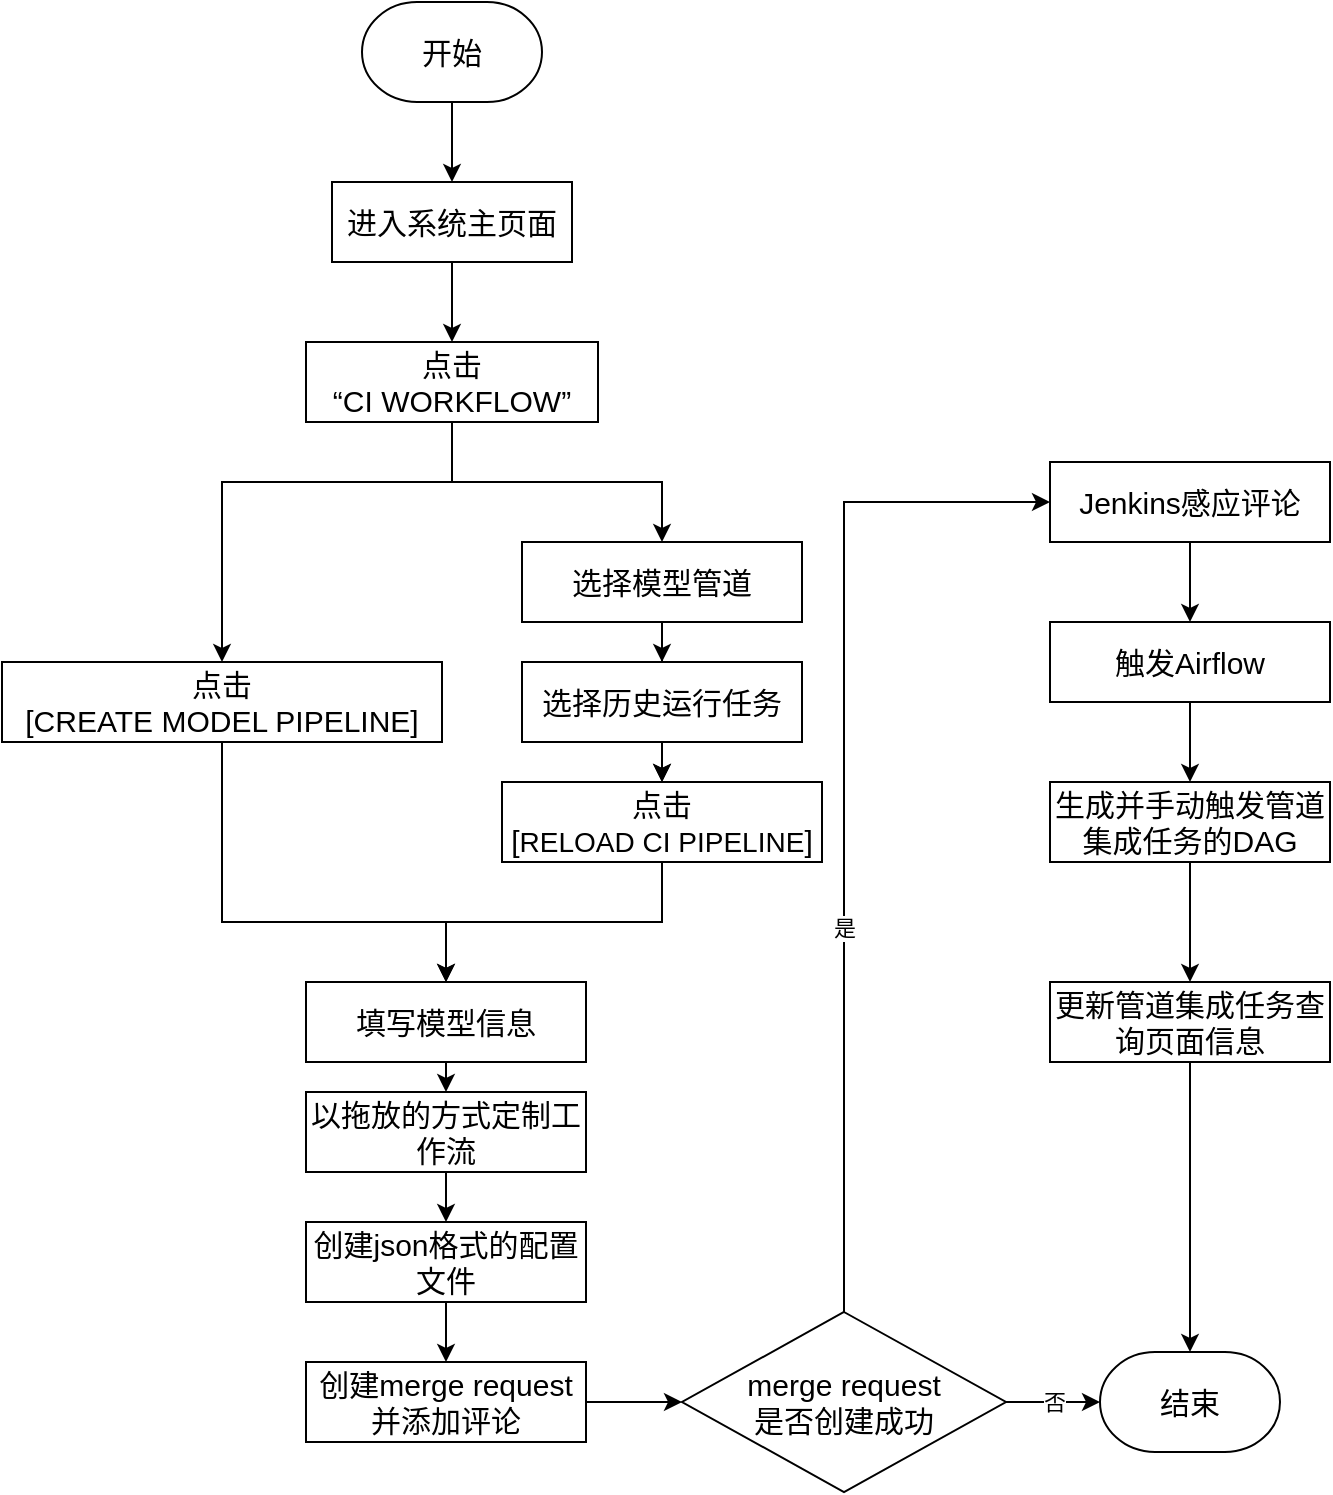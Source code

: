 <mxfile version="14.6.11" type="github">
  <diagram id="h-_epVCW1KijTZJuSnWB" name="第 1 页">
    <mxGraphModel dx="782" dy="381" grid="1" gridSize="10" guides="1" tooltips="1" connect="1" arrows="1" fold="1" page="1" pageScale="1" pageWidth="827" pageHeight="1169" math="0" shadow="0">
      <root>
        <mxCell id="0" />
        <mxCell id="1" parent="0" />
        <mxCell id="ekuATIdbjf78deo_ckGt-6" style="edgeStyle=orthogonalEdgeStyle;rounded=0;orthogonalLoop=1;jettySize=auto;html=1;exitX=0.5;exitY=1;exitDx=0;exitDy=0;exitPerimeter=0;entryX=0.5;entryY=0;entryDx=0;entryDy=0;" parent="1" source="ekuATIdbjf78deo_ckGt-1" target="ekuATIdbjf78deo_ckGt-2" edge="1">
          <mxGeometry relative="1" as="geometry" />
        </mxCell>
        <mxCell id="ekuATIdbjf78deo_ckGt-1" value="开始" style="strokeWidth=1;html=1;shape=mxgraph.flowchart.terminator;whiteSpace=wrap;rounded=1;glass=0;fontSize=15;" parent="1" vertex="1">
          <mxGeometry x="310" y="40" width="90" height="50" as="geometry" />
        </mxCell>
        <mxCell id="ekuATIdbjf78deo_ckGt-8" style="edgeStyle=orthogonalEdgeStyle;rounded=0;orthogonalLoop=1;jettySize=auto;html=1;exitX=0.5;exitY=1;exitDx=0;exitDy=0;" parent="1" source="ekuATIdbjf78deo_ckGt-2" target="ekuATIdbjf78deo_ckGt-4" edge="1">
          <mxGeometry relative="1" as="geometry" />
        </mxCell>
        <mxCell id="ekuATIdbjf78deo_ckGt-2" value="&lt;font style=&quot;font-size: 15px&quot;&gt;进入系统主页面&lt;/font&gt;" style="rounded=0;whiteSpace=wrap;html=1;" parent="1" vertex="1">
          <mxGeometry x="295" y="130" width="120" height="40" as="geometry" />
        </mxCell>
        <mxCell id="ekuATIdbjf78deo_ckGt-9" style="edgeStyle=orthogonalEdgeStyle;rounded=0;orthogonalLoop=1;jettySize=auto;html=1;exitX=0.5;exitY=1;exitDx=0;exitDy=0;entryX=0.5;entryY=0;entryDx=0;entryDy=0;" parent="1" source="ekuATIdbjf78deo_ckGt-4" target="ekuATIdbjf78deo_ckGt-5" edge="1">
          <mxGeometry relative="1" as="geometry">
            <Array as="points">
              <mxPoint x="355" y="280" />
              <mxPoint x="240" y="280" />
            </Array>
          </mxGeometry>
        </mxCell>
        <mxCell id="ekuATIdbjf78deo_ckGt-13" style="edgeStyle=orthogonalEdgeStyle;rounded=0;orthogonalLoop=1;jettySize=auto;html=1;exitX=0.5;exitY=1;exitDx=0;exitDy=0;entryX=0.5;entryY=0;entryDx=0;entryDy=0;" parent="1" source="ekuATIdbjf78deo_ckGt-4" target="ekuATIdbjf78deo_ckGt-10" edge="1">
          <mxGeometry relative="1" as="geometry" />
        </mxCell>
        <mxCell id="ekuATIdbjf78deo_ckGt-4" value="&lt;span style=&quot;font-size: 15px&quot;&gt;点击&lt;br&gt;“CI WORKFLOW”&lt;/span&gt;" style="rounded=0;whiteSpace=wrap;html=1;" parent="1" vertex="1">
          <mxGeometry x="282" y="210" width="146" height="40" as="geometry" />
        </mxCell>
        <mxCell id="ekuATIdbjf78deo_ckGt-24" style="edgeStyle=orthogonalEdgeStyle;rounded=0;orthogonalLoop=1;jettySize=auto;html=1;exitX=0.5;exitY=1;exitDx=0;exitDy=0;entryX=0.5;entryY=0;entryDx=0;entryDy=0;" parent="1" source="ekuATIdbjf78deo_ckGt-5" target="ekuATIdbjf78deo_ckGt-17" edge="1">
          <mxGeometry relative="1" as="geometry">
            <Array as="points">
              <mxPoint x="240" y="500" />
              <mxPoint x="352" y="500" />
            </Array>
          </mxGeometry>
        </mxCell>
        <mxCell id="ekuATIdbjf78deo_ckGt-5" value="&lt;span style=&quot;font-size: 15px&quot;&gt;点击&lt;br&gt;[CREATE MODEL PIPELINE]&lt;/span&gt;" style="rounded=0;whiteSpace=wrap;html=1;" parent="1" vertex="1">
          <mxGeometry x="130" y="370" width="220" height="40" as="geometry" />
        </mxCell>
        <mxCell id="ekuATIdbjf78deo_ckGt-15" style="edgeStyle=orthogonalEdgeStyle;rounded=0;orthogonalLoop=1;jettySize=auto;html=1;exitX=0.5;exitY=1;exitDx=0;exitDy=0;entryX=0.5;entryY=0;entryDx=0;entryDy=0;" parent="1" source="ekuATIdbjf78deo_ckGt-10" target="ekuATIdbjf78deo_ckGt-11" edge="1">
          <mxGeometry relative="1" as="geometry" />
        </mxCell>
        <mxCell id="ekuATIdbjf78deo_ckGt-20" value="" style="edgeStyle=orthogonalEdgeStyle;rounded=0;orthogonalLoop=1;jettySize=auto;html=1;" parent="1" source="ekuATIdbjf78deo_ckGt-10" target="ekuATIdbjf78deo_ckGt-12" edge="1">
          <mxGeometry relative="1" as="geometry" />
        </mxCell>
        <mxCell id="ekuATIdbjf78deo_ckGt-10" value="&lt;span style=&quot;font-size: 15px&quot;&gt;选择模型管道&lt;br&gt;&lt;/span&gt;" style="rounded=0;whiteSpace=wrap;html=1;" parent="1" vertex="1">
          <mxGeometry x="390" y="310" width="140" height="40" as="geometry" />
        </mxCell>
        <mxCell id="ekuATIdbjf78deo_ckGt-16" style="edgeStyle=orthogonalEdgeStyle;rounded=0;orthogonalLoop=1;jettySize=auto;html=1;exitX=0.5;exitY=1;exitDx=0;exitDy=0;entryX=0.5;entryY=0;entryDx=0;entryDy=0;" parent="1" source="ekuATIdbjf78deo_ckGt-11" target="ekuATIdbjf78deo_ckGt-12" edge="1">
          <mxGeometry relative="1" as="geometry" />
        </mxCell>
        <mxCell id="ekuATIdbjf78deo_ckGt-11" value="&lt;span style=&quot;font-size: 15px&quot;&gt;选择历史运行任务&lt;br&gt;&lt;/span&gt;" style="rounded=0;whiteSpace=wrap;html=1;" parent="1" vertex="1">
          <mxGeometry x="390" y="370" width="140" height="40" as="geometry" />
        </mxCell>
        <mxCell id="ekuATIdbjf78deo_ckGt-27" style="edgeStyle=orthogonalEdgeStyle;rounded=0;orthogonalLoop=1;jettySize=auto;html=1;exitX=0.5;exitY=1;exitDx=0;exitDy=0;entryX=0.5;entryY=0;entryDx=0;entryDy=0;" parent="1" source="ekuATIdbjf78deo_ckGt-12" target="ekuATIdbjf78deo_ckGt-17" edge="1">
          <mxGeometry relative="1" as="geometry" />
        </mxCell>
        <mxCell id="ekuATIdbjf78deo_ckGt-12" value="&lt;span style=&quot;font-size: 15px&quot;&gt;点击&lt;br&gt;[&lt;/span&gt;&lt;span style=&quot;font-size: 10.5pt&quot;&gt;RELOAD CI PIPELINE&lt;/span&gt;&lt;span style=&quot;font-size: 15px&quot;&gt;]&lt;/span&gt;" style="rounded=0;whiteSpace=wrap;html=1;" parent="1" vertex="1">
          <mxGeometry x="380" y="430" width="160" height="40" as="geometry" />
        </mxCell>
        <mxCell id="ekuATIdbjf78deo_ckGt-28" style="edgeStyle=orthogonalEdgeStyle;rounded=0;orthogonalLoop=1;jettySize=auto;html=1;exitX=0.5;exitY=1;exitDx=0;exitDy=0;entryX=0.5;entryY=0;entryDx=0;entryDy=0;" parent="1" source="ekuATIdbjf78deo_ckGt-17" target="ekuATIdbjf78deo_ckGt-18" edge="1">
          <mxGeometry relative="1" as="geometry" />
        </mxCell>
        <mxCell id="ekuATIdbjf78deo_ckGt-17" value="&lt;span style=&quot;font-size: 15px&quot;&gt;填写模型信息&lt;br&gt;&lt;/span&gt;" style="rounded=0;whiteSpace=wrap;html=1;" parent="1" vertex="1">
          <mxGeometry x="282" y="530" width="140" height="40" as="geometry" />
        </mxCell>
        <mxCell id="ekuATIdbjf78deo_ckGt-29" style="edgeStyle=orthogonalEdgeStyle;rounded=0;orthogonalLoop=1;jettySize=auto;html=1;exitX=0.5;exitY=1;exitDx=0;exitDy=0;entryX=0.5;entryY=0;entryDx=0;entryDy=0;" parent="1" source="ekuATIdbjf78deo_ckGt-18" target="ekuATIdbjf78deo_ckGt-19" edge="1">
          <mxGeometry relative="1" as="geometry" />
        </mxCell>
        <mxCell id="ekuATIdbjf78deo_ckGt-18" value="&lt;span style=&quot;font-size: 15px&quot;&gt;以拖放的方式定制工作流&lt;br&gt;&lt;/span&gt;" style="rounded=0;whiteSpace=wrap;html=1;" parent="1" vertex="1">
          <mxGeometry x="282" y="585" width="140" height="40" as="geometry" />
        </mxCell>
        <mxCell id="ekuATIdbjf78deo_ckGt-32" style="edgeStyle=orthogonalEdgeStyle;rounded=0;orthogonalLoop=1;jettySize=auto;html=1;exitX=0.5;exitY=1;exitDx=0;exitDy=0;entryX=0.5;entryY=0;entryDx=0;entryDy=0;" parent="1" source="ekuATIdbjf78deo_ckGt-19" target="ekuATIdbjf78deo_ckGt-21" edge="1">
          <mxGeometry relative="1" as="geometry" />
        </mxCell>
        <mxCell id="ekuATIdbjf78deo_ckGt-19" value="&lt;span style=&quot;font-size: 15px&quot;&gt;创建json格式的配置文件&lt;br&gt;&lt;/span&gt;" style="rounded=0;whiteSpace=wrap;html=1;" parent="1" vertex="1">
          <mxGeometry x="282" y="650" width="140" height="40" as="geometry" />
        </mxCell>
        <mxCell id="ekuATIdbjf78deo_ckGt-38" style="edgeStyle=orthogonalEdgeStyle;rounded=0;orthogonalLoop=1;jettySize=auto;html=1;entryX=0;entryY=0.5;entryDx=0;entryDy=0;" parent="1" source="ekuATIdbjf78deo_ckGt-21" target="ekuATIdbjf78deo_ckGt-37" edge="1">
          <mxGeometry relative="1" as="geometry" />
        </mxCell>
        <mxCell id="ekuATIdbjf78deo_ckGt-21" value="&lt;span style=&quot;font-size: 15px&quot;&gt;创建merge request并添加评论&lt;br&gt;&lt;/span&gt;" style="rounded=0;whiteSpace=wrap;html=1;" parent="1" vertex="1">
          <mxGeometry x="282" y="720" width="140" height="40" as="geometry" />
        </mxCell>
        <mxCell id="ekuATIdbjf78deo_ckGt-42" style="edgeStyle=orthogonalEdgeStyle;rounded=0;orthogonalLoop=1;jettySize=auto;html=1;exitX=0.5;exitY=1;exitDx=0;exitDy=0;" parent="1" source="ekuATIdbjf78deo_ckGt-22" target="ekuATIdbjf78deo_ckGt-33" edge="1">
          <mxGeometry relative="1" as="geometry" />
        </mxCell>
        <mxCell id="ekuATIdbjf78deo_ckGt-22" value="&lt;span style=&quot;font-size: 15px&quot;&gt;Jenkins感应评论&lt;br&gt;&lt;/span&gt;" style="rounded=0;whiteSpace=wrap;html=1;" parent="1" vertex="1">
          <mxGeometry x="654" y="270" width="140" height="40" as="geometry" />
        </mxCell>
        <mxCell id="ekuATIdbjf78deo_ckGt-23" value="结束" style="strokeWidth=1;html=1;shape=mxgraph.flowchart.terminator;whiteSpace=wrap;rounded=1;glass=0;fontSize=15;" parent="1" vertex="1">
          <mxGeometry x="679" y="715" width="90" height="50" as="geometry" />
        </mxCell>
        <mxCell id="ekuATIdbjf78deo_ckGt-43" style="edgeStyle=orthogonalEdgeStyle;rounded=0;orthogonalLoop=1;jettySize=auto;html=1;exitX=0.5;exitY=1;exitDx=0;exitDy=0;" parent="1" source="ekuATIdbjf78deo_ckGt-33" target="ekuATIdbjf78deo_ckGt-34" edge="1">
          <mxGeometry relative="1" as="geometry" />
        </mxCell>
        <mxCell id="ekuATIdbjf78deo_ckGt-33" value="&lt;span style=&quot;font-size: 15px&quot;&gt;触发Airflow&lt;br&gt;&lt;/span&gt;" style="rounded=0;whiteSpace=wrap;html=1;" parent="1" vertex="1">
          <mxGeometry x="654" y="350" width="140" height="40" as="geometry" />
        </mxCell>
        <mxCell id="ekuATIdbjf78deo_ckGt-34" value="&lt;span style=&quot;font-size: 15px&quot;&gt;生成并手动触发管道集成任务的DAG&lt;br&gt;&lt;/span&gt;" style="rounded=0;whiteSpace=wrap;html=1;" parent="1" vertex="1">
          <mxGeometry x="654" y="430" width="140" height="40" as="geometry" />
        </mxCell>
        <mxCell id="ekuATIdbjf78deo_ckGt-45" value="" style="edgeStyle=orthogonalEdgeStyle;rounded=0;orthogonalLoop=1;jettySize=auto;html=1;exitX=0.5;exitY=1;exitDx=0;exitDy=0;" parent="1" source="ekuATIdbjf78deo_ckGt-34" target="ekuATIdbjf78deo_ckGt-36" edge="1">
          <mxGeometry relative="1" as="geometry">
            <mxPoint x="724" y="560" as="sourcePoint" />
          </mxGeometry>
        </mxCell>
        <mxCell id="ekuATIdbjf78deo_ckGt-48" value="" style="edgeStyle=orthogonalEdgeStyle;rounded=0;orthogonalLoop=1;jettySize=auto;html=1;exitX=0.5;exitY=1;exitDx=0;exitDy=0;" parent="1" source="ekuATIdbjf78deo_ckGt-36" target="ekuATIdbjf78deo_ckGt-23" edge="1">
          <mxGeometry relative="1" as="geometry" />
        </mxCell>
        <mxCell id="ekuATIdbjf78deo_ckGt-36" value="&lt;span style=&quot;font-size: 15px&quot;&gt;更新管道集成任务查询页面信息&lt;br&gt;&lt;/span&gt;" style="rounded=0;whiteSpace=wrap;html=1;" parent="1" vertex="1">
          <mxGeometry x="654" y="530" width="140" height="40" as="geometry" />
        </mxCell>
        <mxCell id="ekuATIdbjf78deo_ckGt-40" style="edgeStyle=orthogonalEdgeStyle;rounded=0;orthogonalLoop=1;jettySize=auto;html=1;exitX=0.5;exitY=0;exitDx=0;exitDy=0;entryX=0;entryY=0.5;entryDx=0;entryDy=0;" parent="1" source="ekuATIdbjf78deo_ckGt-37" target="ekuATIdbjf78deo_ckGt-22" edge="1">
          <mxGeometry relative="1" as="geometry" />
        </mxCell>
        <mxCell id="ekuATIdbjf78deo_ckGt-41" value="是" style="edgeLabel;html=1;align=center;verticalAlign=middle;resizable=0;points=[];" parent="ekuATIdbjf78deo_ckGt-40" vertex="1" connectable="0">
          <mxGeometry x="-0.243" relative="1" as="geometry">
            <mxPoint as="offset" />
          </mxGeometry>
        </mxCell>
        <mxCell id="ekuATIdbjf78deo_ckGt-47" value="否" style="edgeStyle=orthogonalEdgeStyle;rounded=0;orthogonalLoop=1;jettySize=auto;html=1;entryX=0;entryY=0.5;entryDx=0;entryDy=0;entryPerimeter=0;" parent="1" source="ekuATIdbjf78deo_ckGt-37" target="ekuATIdbjf78deo_ckGt-23" edge="1">
          <mxGeometry relative="1" as="geometry">
            <mxPoint x="646" y="740" as="sourcePoint" />
          </mxGeometry>
        </mxCell>
        <mxCell id="ekuATIdbjf78deo_ckGt-37" value="&lt;span style=&quot;font-size: 15px&quot;&gt;merge request&lt;br&gt;是否创建成功&lt;/span&gt;" style="rhombus;whiteSpace=wrap;html=1;aspect=fixed;" parent="1" vertex="1">
          <mxGeometry x="470" y="695" width="162" height="90" as="geometry" />
        </mxCell>
      </root>
    </mxGraphModel>
  </diagram>
</mxfile>
